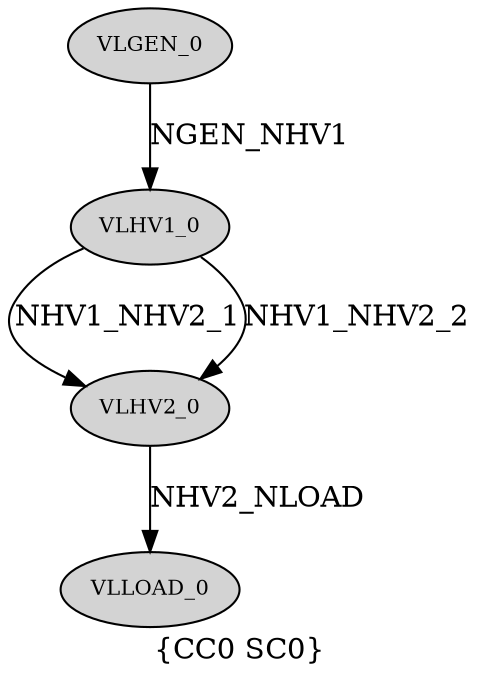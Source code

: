 digraph G {
	node [shape=box];
	compound=true;
	label="\{CC0 SC0\}";
	n0 [label="VLGEN_0",shape="ellipse",style="filled",fontsize="10"];
	n1 [label="VLHV1_0",shape="ellipse",style="filled",fontsize="10"];
	n2 [label="VLHV2_0",shape="ellipse",style="filled",fontsize="10"];
	n3 [label="VLLOAD_0",shape="ellipse",style="filled",fontsize="10"];
	n0 -> n1 [label="NGEN_NHV1"];
	n1 -> n2 [label="NHV1_NHV2_1"];
	n1 -> n2 [label="NHV1_NHV2_2"];
	n2 -> n3 [label="NHV2_NLOAD"];
}
